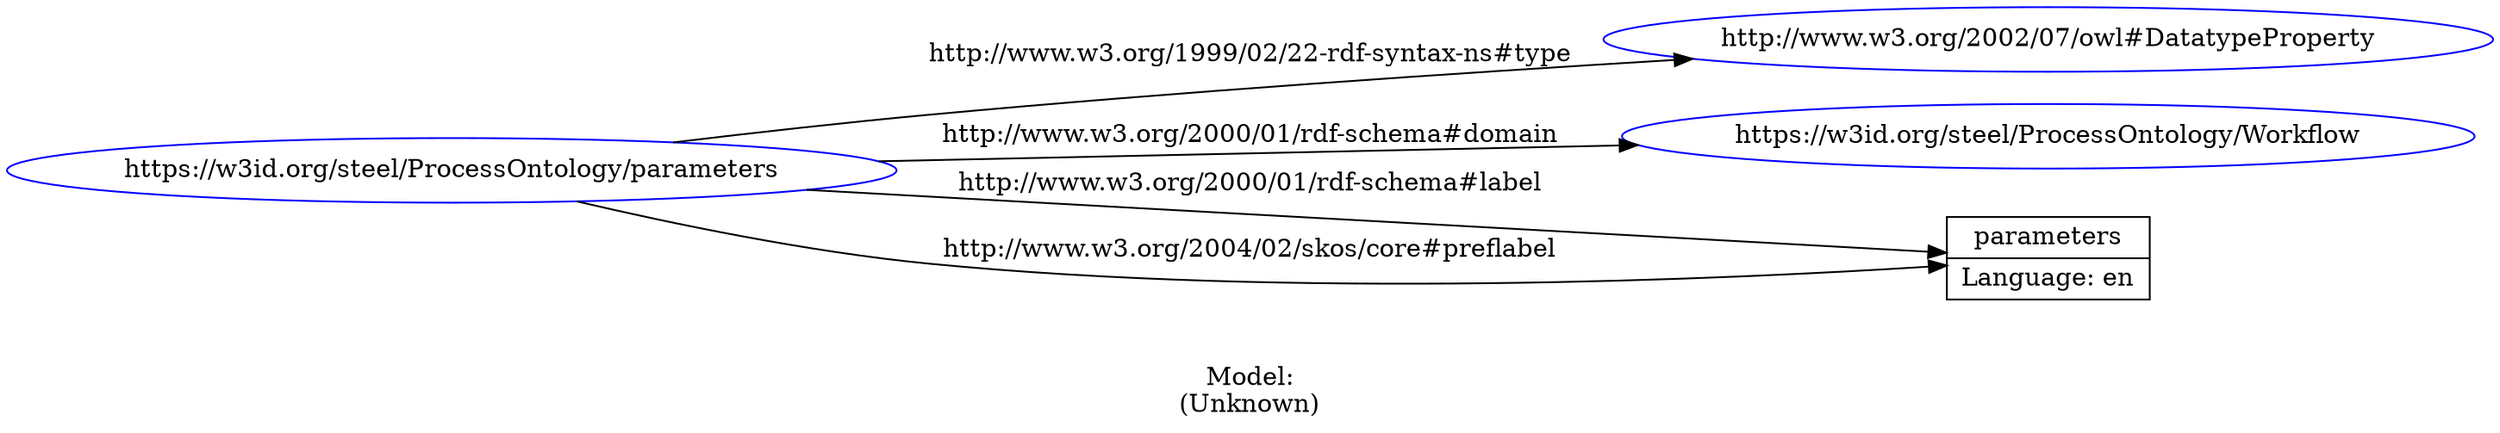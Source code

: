 digraph {
	rankdir = LR;
	charset="utf-8";

	"Rhttps://w3id.org/steel/ProcessOntology/parameters" -> "Rhttp://www.w3.org/2002/07/owl#DatatypeProperty" [ label="http://www.w3.org/1999/02/22-rdf-syntax-ns#type" ];
	"Rhttps://w3id.org/steel/ProcessOntology/parameters" -> "Rhttps://w3id.org/steel/ProcessOntology/Workflow" [ label="http://www.w3.org/2000/01/rdf-schema#domain" ];
	"Rhttps://w3id.org/steel/ProcessOntology/parameters" -> "Lparameters|Language: en" [ label="http://www.w3.org/2000/01/rdf-schema#label" ];
	"Rhttps://w3id.org/steel/ProcessOntology/parameters" -> "Lparameters|Language: en" [ label="http://www.w3.org/2004/02/skos/core#preflabel" ];

	// Resources
	"Rhttps://w3id.org/steel/ProcessOntology/parameters" [ label="https://w3id.org/steel/ProcessOntology/parameters", shape = ellipse, color = blue ];
	"Rhttp://www.w3.org/2002/07/owl#DatatypeProperty" [ label="http://www.w3.org/2002/07/owl#DatatypeProperty", shape = ellipse, color = blue ];
	"Rhttps://w3id.org/steel/ProcessOntology/Workflow" [ label="https://w3id.org/steel/ProcessOntology/Workflow", shape = ellipse, color = blue ];

	// Anonymous nodes

	// Literals
	"Lparameters|Language: en" [ label="parameters|Language: en", shape = record ];

	label="\n\nModel:\n(Unknown)";
}
